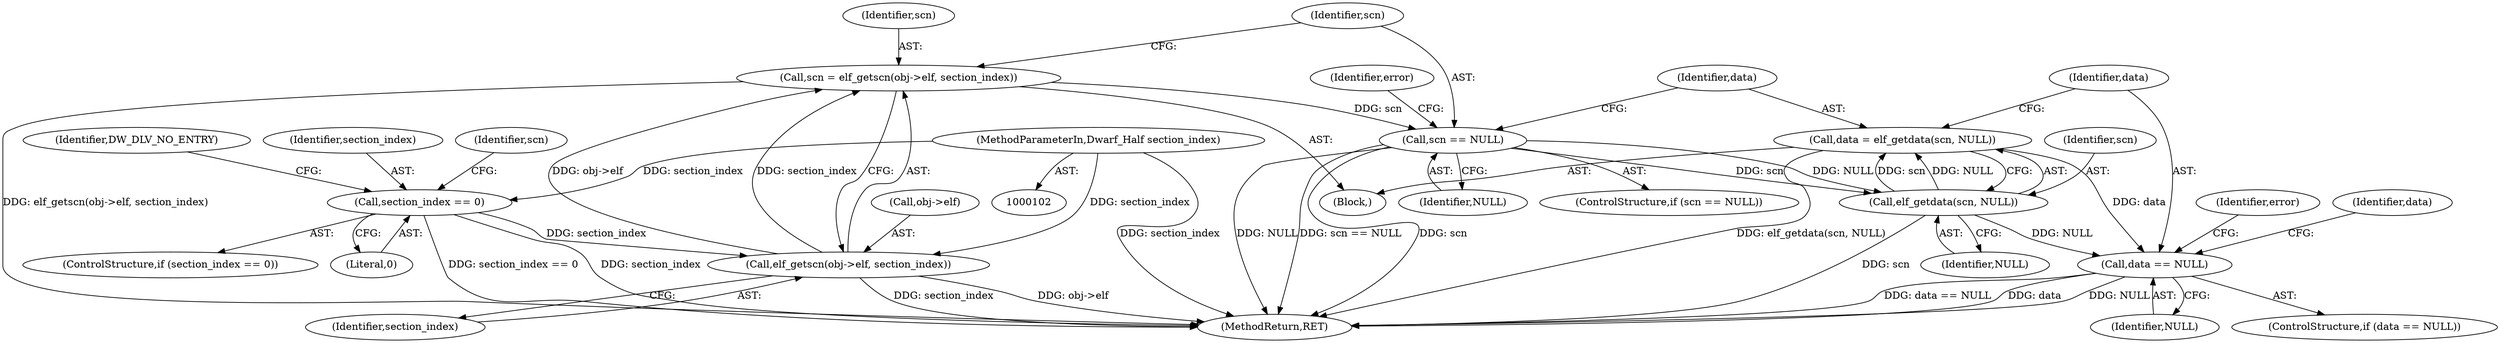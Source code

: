 digraph "0_libdwarf_11750a2838e52953013e3114ef27b3c7b1780697@pointer" {
"1000154" [label="(Call,data == NULL)"];
"1000148" [label="(Call,data = elf_getdata(scn, NULL))"];
"1000150" [label="(Call,elf_getdata(scn, NULL))"];
"1000138" [label="(Call,scn == NULL)"];
"1000130" [label="(Call,scn = elf_getscn(obj->elf, section_index))"];
"1000132" [label="(Call,elf_getscn(obj->elf, section_index))"];
"1000115" [label="(Call,section_index == 0)"];
"1000104" [label="(MethodParameterIn,Dwarf_Half section_index)"];
"1000154" [label="(Call,data == NULL)"];
"1000148" [label="(Call,data = elf_getdata(scn, NULL))"];
"1000138" [label="(Call,scn == NULL)"];
"1000117" [label="(Literal,0)"];
"1000149" [label="(Identifier,data)"];
"1000155" [label="(Identifier,data)"];
"1000139" [label="(Identifier,scn)"];
"1000120" [label="(Identifier,DW_DLV_NO_ENTRY)"];
"1000152" [label="(Identifier,NULL)"];
"1000140" [label="(Identifier,NULL)"];
"1000151" [label="(Identifier,scn)"];
"1000131" [label="(Identifier,scn)"];
"1000104" [label="(MethodParameterIn,Dwarf_Half section_index)"];
"1000153" [label="(ControlStructure,if (data == NULL))"];
"1000144" [label="(Identifier,error)"];
"1000150" [label="(Call,elf_getdata(scn, NULL))"];
"1000160" [label="(Identifier,error)"];
"1000116" [label="(Identifier,section_index)"];
"1000137" [label="(ControlStructure,if (scn == NULL))"];
"1000132" [label="(Call,elf_getscn(obj->elf, section_index))"];
"1000115" [label="(Call,section_index == 0)"];
"1000156" [label="(Identifier,NULL)"];
"1000121" [label="(Block,)"];
"1000114" [label="(ControlStructure,if (section_index == 0))"];
"1000184" [label="(MethodReturn,RET)"];
"1000133" [label="(Call,obj->elf)"];
"1000130" [label="(Call,scn = elf_getscn(obj->elf, section_index))"];
"1000136" [label="(Identifier,section_index)"];
"1000124" [label="(Identifier,scn)"];
"1000167" [label="(Identifier,data)"];
"1000154" -> "1000153"  [label="AST: "];
"1000154" -> "1000156"  [label="CFG: "];
"1000155" -> "1000154"  [label="AST: "];
"1000156" -> "1000154"  [label="AST: "];
"1000160" -> "1000154"  [label="CFG: "];
"1000167" -> "1000154"  [label="CFG: "];
"1000154" -> "1000184"  [label="DDG: data == NULL"];
"1000154" -> "1000184"  [label="DDG: data"];
"1000154" -> "1000184"  [label="DDG: NULL"];
"1000148" -> "1000154"  [label="DDG: data"];
"1000150" -> "1000154"  [label="DDG: NULL"];
"1000148" -> "1000121"  [label="AST: "];
"1000148" -> "1000150"  [label="CFG: "];
"1000149" -> "1000148"  [label="AST: "];
"1000150" -> "1000148"  [label="AST: "];
"1000155" -> "1000148"  [label="CFG: "];
"1000148" -> "1000184"  [label="DDG: elf_getdata(scn, NULL)"];
"1000150" -> "1000148"  [label="DDG: scn"];
"1000150" -> "1000148"  [label="DDG: NULL"];
"1000150" -> "1000152"  [label="CFG: "];
"1000151" -> "1000150"  [label="AST: "];
"1000152" -> "1000150"  [label="AST: "];
"1000150" -> "1000184"  [label="DDG: scn"];
"1000138" -> "1000150"  [label="DDG: scn"];
"1000138" -> "1000150"  [label="DDG: NULL"];
"1000138" -> "1000137"  [label="AST: "];
"1000138" -> "1000140"  [label="CFG: "];
"1000139" -> "1000138"  [label="AST: "];
"1000140" -> "1000138"  [label="AST: "];
"1000144" -> "1000138"  [label="CFG: "];
"1000149" -> "1000138"  [label="CFG: "];
"1000138" -> "1000184"  [label="DDG: scn"];
"1000138" -> "1000184"  [label="DDG: NULL"];
"1000138" -> "1000184"  [label="DDG: scn == NULL"];
"1000130" -> "1000138"  [label="DDG: scn"];
"1000130" -> "1000121"  [label="AST: "];
"1000130" -> "1000132"  [label="CFG: "];
"1000131" -> "1000130"  [label="AST: "];
"1000132" -> "1000130"  [label="AST: "];
"1000139" -> "1000130"  [label="CFG: "];
"1000130" -> "1000184"  [label="DDG: elf_getscn(obj->elf, section_index)"];
"1000132" -> "1000130"  [label="DDG: obj->elf"];
"1000132" -> "1000130"  [label="DDG: section_index"];
"1000132" -> "1000136"  [label="CFG: "];
"1000133" -> "1000132"  [label="AST: "];
"1000136" -> "1000132"  [label="AST: "];
"1000132" -> "1000184"  [label="DDG: obj->elf"];
"1000132" -> "1000184"  [label="DDG: section_index"];
"1000115" -> "1000132"  [label="DDG: section_index"];
"1000104" -> "1000132"  [label="DDG: section_index"];
"1000115" -> "1000114"  [label="AST: "];
"1000115" -> "1000117"  [label="CFG: "];
"1000116" -> "1000115"  [label="AST: "];
"1000117" -> "1000115"  [label="AST: "];
"1000120" -> "1000115"  [label="CFG: "];
"1000124" -> "1000115"  [label="CFG: "];
"1000115" -> "1000184"  [label="DDG: section_index == 0"];
"1000115" -> "1000184"  [label="DDG: section_index"];
"1000104" -> "1000115"  [label="DDG: section_index"];
"1000104" -> "1000102"  [label="AST: "];
"1000104" -> "1000184"  [label="DDG: section_index"];
}
